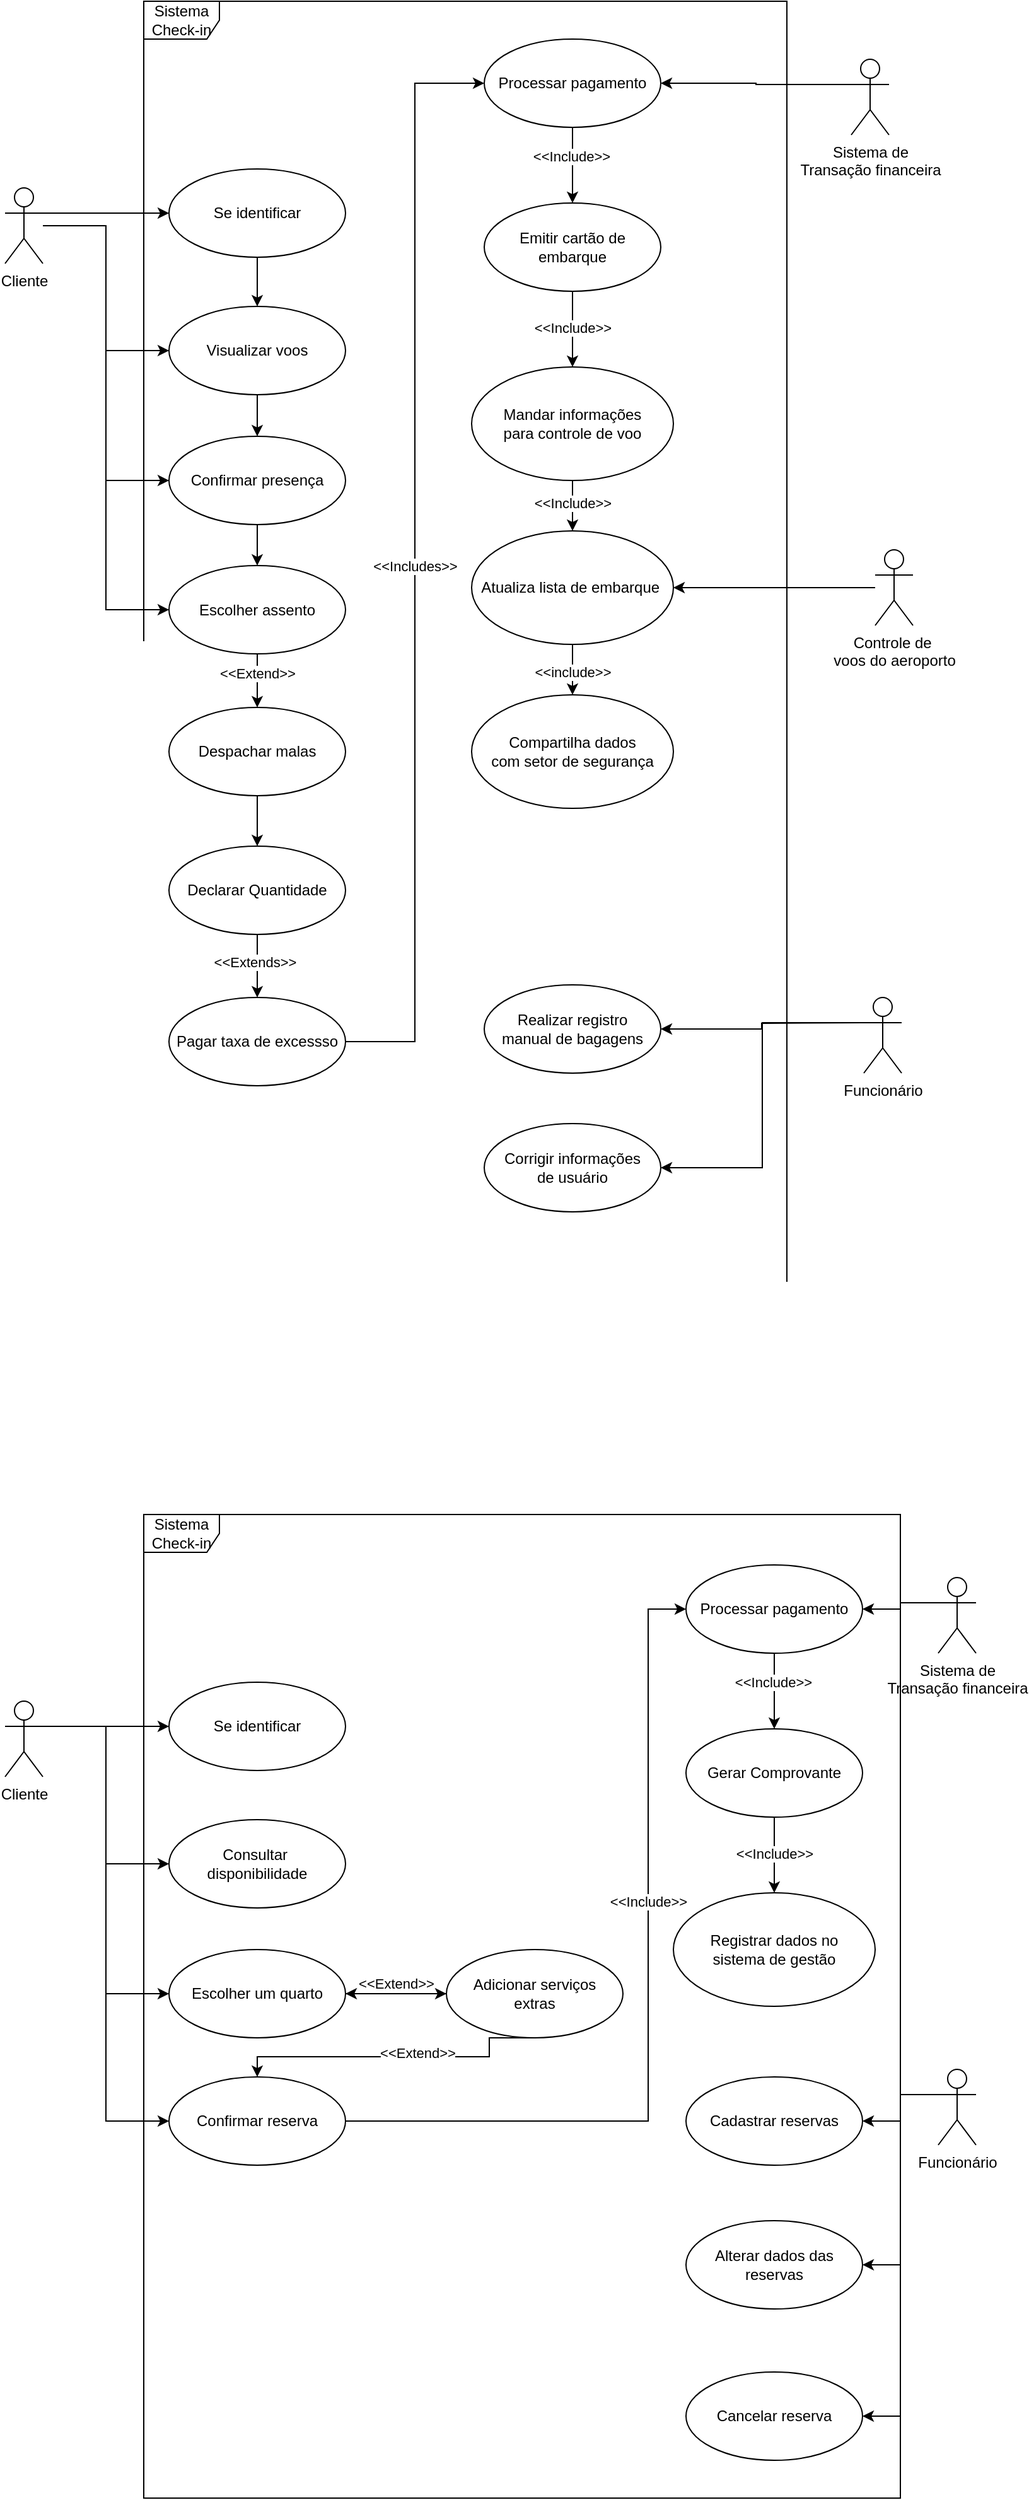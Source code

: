 <mxfile version="28.2.0">
  <diagram name="Página-1" id="6MPPXrmPqgRpuAcWimGA">
    <mxGraphModel dx="1237" dy="690" grid="1" gridSize="10" guides="1" tooltips="1" connect="1" arrows="1" fold="1" page="1" pageScale="1" pageWidth="827" pageHeight="1169" math="0" shadow="0">
      <root>
        <mxCell id="0" />
        <mxCell id="1" parent="0" />
        <mxCell id="Fqgvlu6KV7UC6Oh9KgDD-1" style="edgeStyle=orthogonalEdgeStyle;rounded=0;orthogonalLoop=1;jettySize=auto;html=1;exitX=1;exitY=0.333;exitDx=0;exitDy=0;exitPerimeter=0;entryX=0;entryY=0.5;entryDx=0;entryDy=0;" edge="1" parent="1" source="Fqgvlu6KV7UC6Oh9KgDD-5" target="Fqgvlu6KV7UC6Oh9KgDD-16">
          <mxGeometry relative="1" as="geometry" />
        </mxCell>
        <mxCell id="Fqgvlu6KV7UC6Oh9KgDD-2" style="edgeStyle=orthogonalEdgeStyle;rounded=0;orthogonalLoop=1;jettySize=auto;html=1;entryX=0;entryY=0.5;entryDx=0;entryDy=0;" edge="1" parent="1" source="Fqgvlu6KV7UC6Oh9KgDD-5" target="Fqgvlu6KV7UC6Oh9KgDD-18">
          <mxGeometry relative="1" as="geometry" />
        </mxCell>
        <mxCell id="Fqgvlu6KV7UC6Oh9KgDD-3" style="edgeStyle=orthogonalEdgeStyle;rounded=0;orthogonalLoop=1;jettySize=auto;html=1;entryX=0;entryY=0.5;entryDx=0;entryDy=0;" edge="1" parent="1" source="Fqgvlu6KV7UC6Oh9KgDD-5" target="Fqgvlu6KV7UC6Oh9KgDD-20">
          <mxGeometry relative="1" as="geometry" />
        </mxCell>
        <mxCell id="Fqgvlu6KV7UC6Oh9KgDD-4" style="edgeStyle=orthogonalEdgeStyle;rounded=0;orthogonalLoop=1;jettySize=auto;html=1;entryX=0;entryY=0.5;entryDx=0;entryDy=0;" edge="1" parent="1" source="Fqgvlu6KV7UC6Oh9KgDD-5" target="Fqgvlu6KV7UC6Oh9KgDD-23">
          <mxGeometry relative="1" as="geometry" />
        </mxCell>
        <mxCell id="Fqgvlu6KV7UC6Oh9KgDD-5" value="Cliente" style="shape=umlActor;verticalLabelPosition=bottom;verticalAlign=top;html=1;outlineConnect=0;" vertex="1" parent="1">
          <mxGeometry x="5" y="338" width="30" height="60" as="geometry" />
        </mxCell>
        <mxCell id="Fqgvlu6KV7UC6Oh9KgDD-6" style="edgeStyle=orthogonalEdgeStyle;rounded=0;orthogonalLoop=1;jettySize=auto;html=1;entryX=1;entryY=0.5;entryDx=0;entryDy=0;" edge="1" parent="1" target="Fqgvlu6KV7UC6Oh9KgDD-42">
          <mxGeometry relative="1" as="geometry">
            <mxPoint x="685" y="1000" as="sourcePoint" />
          </mxGeometry>
        </mxCell>
        <mxCell id="Fqgvlu6KV7UC6Oh9KgDD-7" style="edgeStyle=orthogonalEdgeStyle;rounded=0;orthogonalLoop=1;jettySize=auto;html=1;exitX=0;exitY=0.333;exitDx=0;exitDy=0;exitPerimeter=0;entryX=1;entryY=0.5;entryDx=0;entryDy=0;" edge="1" parent="1" source="Fqgvlu6KV7UC6Oh9KgDD-8" target="Fqgvlu6KV7UC6Oh9KgDD-43">
          <mxGeometry relative="1" as="geometry" />
        </mxCell>
        <mxCell id="Fqgvlu6KV7UC6Oh9KgDD-8" value="Funcionário" style="shape=umlActor;verticalLabelPosition=bottom;verticalAlign=top;html=1;outlineConnect=0;" vertex="1" parent="1">
          <mxGeometry x="686" y="980" width="30" height="60" as="geometry" />
        </mxCell>
        <mxCell id="Fqgvlu6KV7UC6Oh9KgDD-9" style="edgeStyle=orthogonalEdgeStyle;rounded=0;orthogonalLoop=1;jettySize=auto;html=1;exitX=0;exitY=0.333;exitDx=0;exitDy=0;exitPerimeter=0;entryX=1;entryY=0.5;entryDx=0;entryDy=0;" edge="1" parent="1" source="Fqgvlu6KV7UC6Oh9KgDD-10" target="Fqgvlu6KV7UC6Oh9KgDD-14">
          <mxGeometry relative="1" as="geometry" />
        </mxCell>
        <mxCell id="Fqgvlu6KV7UC6Oh9KgDD-10" value="Sistema de&lt;div&gt;Transação financeira&lt;/div&gt;" style="shape=umlActor;verticalLabelPosition=bottom;verticalAlign=top;html=1;outlineConnect=0;" vertex="1" parent="1">
          <mxGeometry x="676" y="236" width="30" height="60" as="geometry" />
        </mxCell>
        <mxCell id="Fqgvlu6KV7UC6Oh9KgDD-11" value="Sistema&lt;div&gt;Check-in&lt;/div&gt;" style="shape=umlFrame;whiteSpace=wrap;html=1;pointerEvents=0;" vertex="1" parent="1">
          <mxGeometry x="115" y="190" width="510" height="1080" as="geometry" />
        </mxCell>
        <mxCell id="Fqgvlu6KV7UC6Oh9KgDD-12" value="" style="edgeStyle=orthogonalEdgeStyle;rounded=0;orthogonalLoop=1;jettySize=auto;html=1;" edge="1" parent="1" source="Fqgvlu6KV7UC6Oh9KgDD-14" target="Fqgvlu6KV7UC6Oh9KgDD-34">
          <mxGeometry relative="1" as="geometry" />
        </mxCell>
        <mxCell id="Fqgvlu6KV7UC6Oh9KgDD-13" value="&amp;lt;&amp;lt;Include&amp;gt;&amp;gt;" style="edgeLabel;html=1;align=center;verticalAlign=middle;resizable=0;points=[];" connectable="0" vertex="1" parent="Fqgvlu6KV7UC6Oh9KgDD-12">
          <mxGeometry x="0.119" y="1" relative="1" as="geometry">
            <mxPoint x="-2" y="-11" as="offset" />
          </mxGeometry>
        </mxCell>
        <mxCell id="Fqgvlu6KV7UC6Oh9KgDD-14" value="Processar pagamento" style="ellipse;whiteSpace=wrap;html=1;" vertex="1" parent="1">
          <mxGeometry x="385" y="220" width="140" height="70" as="geometry" />
        </mxCell>
        <mxCell id="Fqgvlu6KV7UC6Oh9KgDD-15" value="" style="edgeStyle=orthogonalEdgeStyle;rounded=0;orthogonalLoop=1;jettySize=auto;html=1;" edge="1" parent="1" source="Fqgvlu6KV7UC6Oh9KgDD-16" target="Fqgvlu6KV7UC6Oh9KgDD-18">
          <mxGeometry relative="1" as="geometry" />
        </mxCell>
        <mxCell id="Fqgvlu6KV7UC6Oh9KgDD-16" value="Se identificar" style="ellipse;whiteSpace=wrap;html=1;" vertex="1" parent="1">
          <mxGeometry x="135" y="323" width="140" height="70" as="geometry" />
        </mxCell>
        <mxCell id="Fqgvlu6KV7UC6Oh9KgDD-17" value="" style="edgeStyle=orthogonalEdgeStyle;rounded=0;orthogonalLoop=1;jettySize=auto;html=1;" edge="1" parent="1" source="Fqgvlu6KV7UC6Oh9KgDD-18" target="Fqgvlu6KV7UC6Oh9KgDD-20">
          <mxGeometry relative="1" as="geometry" />
        </mxCell>
        <mxCell id="Fqgvlu6KV7UC6Oh9KgDD-18" value="Visualizar voos" style="ellipse;whiteSpace=wrap;html=1;" vertex="1" parent="1">
          <mxGeometry x="135" y="432" width="140" height="70" as="geometry" />
        </mxCell>
        <mxCell id="Fqgvlu6KV7UC6Oh9KgDD-19" value="" style="edgeStyle=orthogonalEdgeStyle;rounded=0;orthogonalLoop=1;jettySize=auto;html=1;" edge="1" parent="1" source="Fqgvlu6KV7UC6Oh9KgDD-20" target="Fqgvlu6KV7UC6Oh9KgDD-23">
          <mxGeometry relative="1" as="geometry" />
        </mxCell>
        <mxCell id="Fqgvlu6KV7UC6Oh9KgDD-20" value="Confirmar presença" style="ellipse;whiteSpace=wrap;html=1;" vertex="1" parent="1">
          <mxGeometry x="135" y="535" width="140" height="70" as="geometry" />
        </mxCell>
        <mxCell id="Fqgvlu6KV7UC6Oh9KgDD-21" value="" style="edgeStyle=orthogonalEdgeStyle;rounded=0;orthogonalLoop=1;jettySize=auto;html=1;entryX=0.5;entryY=0;entryDx=0;entryDy=0;" edge="1" parent="1" source="Fqgvlu6KV7UC6Oh9KgDD-23" target="Fqgvlu6KV7UC6Oh9KgDD-25">
          <mxGeometry relative="1" as="geometry">
            <mxPoint x="465" y="595" as="targetPoint" />
          </mxGeometry>
        </mxCell>
        <mxCell id="Fqgvlu6KV7UC6Oh9KgDD-22" value="&amp;lt;&amp;lt;Extend&amp;gt;&amp;gt;" style="edgeLabel;html=1;align=center;verticalAlign=middle;resizable=0;points=[];" connectable="0" vertex="1" parent="Fqgvlu6KV7UC6Oh9KgDD-21">
          <mxGeometry x="0.204" y="1" relative="1" as="geometry">
            <mxPoint x="-1" y="-10" as="offset" />
          </mxGeometry>
        </mxCell>
        <mxCell id="Fqgvlu6KV7UC6Oh9KgDD-23" value="Escolher assento" style="ellipse;whiteSpace=wrap;html=1;" vertex="1" parent="1">
          <mxGeometry x="135" y="637.52" width="140" height="70" as="geometry" />
        </mxCell>
        <mxCell id="Fqgvlu6KV7UC6Oh9KgDD-24" value="" style="edgeStyle=orthogonalEdgeStyle;rounded=0;orthogonalLoop=1;jettySize=auto;html=1;" edge="1" parent="1" source="Fqgvlu6KV7UC6Oh9KgDD-25" target="Fqgvlu6KV7UC6Oh9KgDD-28">
          <mxGeometry relative="1" as="geometry" />
        </mxCell>
        <mxCell id="Fqgvlu6KV7UC6Oh9KgDD-25" value="Despachar malas" style="ellipse;whiteSpace=wrap;html=1;" vertex="1" parent="1">
          <mxGeometry x="135" y="750" width="140" height="70" as="geometry" />
        </mxCell>
        <mxCell id="Fqgvlu6KV7UC6Oh9KgDD-26" value="" style="edgeStyle=orthogonalEdgeStyle;rounded=0;orthogonalLoop=1;jettySize=auto;html=1;" edge="1" parent="1" source="Fqgvlu6KV7UC6Oh9KgDD-28" target="Fqgvlu6KV7UC6Oh9KgDD-31">
          <mxGeometry relative="1" as="geometry" />
        </mxCell>
        <mxCell id="Fqgvlu6KV7UC6Oh9KgDD-27" value="&amp;lt;&amp;lt;Extends&amp;gt;&amp;gt;" style="edgeLabel;html=1;align=center;verticalAlign=middle;resizable=0;points=[];" connectable="0" vertex="1" parent="Fqgvlu6KV7UC6Oh9KgDD-26">
          <mxGeometry x="-0.124" y="-2" relative="1" as="geometry">
            <mxPoint as="offset" />
          </mxGeometry>
        </mxCell>
        <mxCell id="Fqgvlu6KV7UC6Oh9KgDD-28" value="Declarar Quantidade" style="ellipse;whiteSpace=wrap;html=1;" vertex="1" parent="1">
          <mxGeometry x="135" y="860" width="140" height="70" as="geometry" />
        </mxCell>
        <mxCell id="Fqgvlu6KV7UC6Oh9KgDD-29" style="edgeStyle=orthogonalEdgeStyle;rounded=0;orthogonalLoop=1;jettySize=auto;html=1;exitX=1;exitY=0.5;exitDx=0;exitDy=0;entryX=0;entryY=0.5;entryDx=0;entryDy=0;" edge="1" parent="1" source="Fqgvlu6KV7UC6Oh9KgDD-31" target="Fqgvlu6KV7UC6Oh9KgDD-14">
          <mxGeometry relative="1" as="geometry" />
        </mxCell>
        <mxCell id="Fqgvlu6KV7UC6Oh9KgDD-30" value="&amp;lt;&amp;lt;Includes&amp;gt;&amp;gt;" style="edgeLabel;html=1;align=center;verticalAlign=middle;resizable=0;points=[];" connectable="0" vertex="1" parent="Fqgvlu6KV7UC6Oh9KgDD-29">
          <mxGeometry x="-0.006" relative="1" as="geometry">
            <mxPoint as="offset" />
          </mxGeometry>
        </mxCell>
        <mxCell id="Fqgvlu6KV7UC6Oh9KgDD-31" value="Pagar taxa de excessso" style="ellipse;whiteSpace=wrap;html=1;" vertex="1" parent="1">
          <mxGeometry x="135" y="980" width="140" height="70" as="geometry" />
        </mxCell>
        <mxCell id="Fqgvlu6KV7UC6Oh9KgDD-32" value="" style="edgeStyle=orthogonalEdgeStyle;rounded=0;orthogonalLoop=1;jettySize=auto;html=1;" edge="1" parent="1" source="Fqgvlu6KV7UC6Oh9KgDD-34" target="Fqgvlu6KV7UC6Oh9KgDD-37">
          <mxGeometry relative="1" as="geometry">
            <Array as="points">
              <mxPoint x="455" y="440" />
              <mxPoint x="455" y="440" />
            </Array>
          </mxGeometry>
        </mxCell>
        <mxCell id="Fqgvlu6KV7UC6Oh9KgDD-33" value="&amp;lt;&amp;lt;Include&amp;gt;&amp;gt;" style="edgeLabel;html=1;align=center;verticalAlign=middle;resizable=0;points=[];" connectable="0" vertex="1" parent="Fqgvlu6KV7UC6Oh9KgDD-32">
          <mxGeometry x="-0.029" relative="1" as="geometry">
            <mxPoint as="offset" />
          </mxGeometry>
        </mxCell>
        <mxCell id="Fqgvlu6KV7UC6Oh9KgDD-34" value="Emitir cartão de embarque" style="ellipse;whiteSpace=wrap;html=1;" vertex="1" parent="1">
          <mxGeometry x="385" y="350" width="140" height="70" as="geometry" />
        </mxCell>
        <mxCell id="Fqgvlu6KV7UC6Oh9KgDD-35" value="" style="edgeStyle=orthogonalEdgeStyle;rounded=0;orthogonalLoop=1;jettySize=auto;html=1;" edge="1" parent="1" source="Fqgvlu6KV7UC6Oh9KgDD-37" target="Fqgvlu6KV7UC6Oh9KgDD-40">
          <mxGeometry relative="1" as="geometry" />
        </mxCell>
        <mxCell id="Fqgvlu6KV7UC6Oh9KgDD-36" value="&amp;lt;&amp;lt;Include&amp;gt;&amp;gt;" style="edgeLabel;html=1;align=center;verticalAlign=middle;resizable=0;points=[];" connectable="0" vertex="1" parent="Fqgvlu6KV7UC6Oh9KgDD-35">
          <mxGeometry x="-0.13" relative="1" as="geometry">
            <mxPoint as="offset" />
          </mxGeometry>
        </mxCell>
        <mxCell id="Fqgvlu6KV7UC6Oh9KgDD-37" value="Mandar informações&lt;div&gt;para controle de voo&lt;/div&gt;" style="ellipse;whiteSpace=wrap;html=1;" vertex="1" parent="1">
          <mxGeometry x="375" y="480" width="160" height="90" as="geometry" />
        </mxCell>
        <mxCell id="Fqgvlu6KV7UC6Oh9KgDD-38" value="" style="edgeStyle=orthogonalEdgeStyle;rounded=0;orthogonalLoop=1;jettySize=auto;html=1;" edge="1" parent="1" source="Fqgvlu6KV7UC6Oh9KgDD-40" target="Fqgvlu6KV7UC6Oh9KgDD-41">
          <mxGeometry relative="1" as="geometry" />
        </mxCell>
        <mxCell id="Fqgvlu6KV7UC6Oh9KgDD-39" value="&amp;lt;&amp;lt;include&amp;gt;&amp;gt;" style="edgeLabel;html=1;align=center;verticalAlign=middle;resizable=0;points=[];" connectable="0" vertex="1" parent="Fqgvlu6KV7UC6Oh9KgDD-38">
          <mxGeometry x="0.065" relative="1" as="geometry">
            <mxPoint as="offset" />
          </mxGeometry>
        </mxCell>
        <mxCell id="Fqgvlu6KV7UC6Oh9KgDD-40" value="Atualiza lista de embarque&amp;nbsp;" style="ellipse;whiteSpace=wrap;html=1;" vertex="1" parent="1">
          <mxGeometry x="375" y="610" width="160" height="90" as="geometry" />
        </mxCell>
        <mxCell id="Fqgvlu6KV7UC6Oh9KgDD-41" value="Compartilha dados&lt;div&gt;com setor de segurança&lt;/div&gt;" style="ellipse;whiteSpace=wrap;html=1;" vertex="1" parent="1">
          <mxGeometry x="375" y="740" width="160" height="90" as="geometry" />
        </mxCell>
        <mxCell id="Fqgvlu6KV7UC6Oh9KgDD-42" value="Realizar registro&lt;div&gt;manual de bagagens&lt;/div&gt;" style="ellipse;whiteSpace=wrap;html=1;" vertex="1" parent="1">
          <mxGeometry x="385" y="970" width="140" height="70" as="geometry" />
        </mxCell>
        <mxCell id="Fqgvlu6KV7UC6Oh9KgDD-43" value="Corrigir informações&lt;div&gt;de usuário&lt;/div&gt;" style="ellipse;whiteSpace=wrap;html=1;" vertex="1" parent="1">
          <mxGeometry x="385" y="1080" width="140" height="70" as="geometry" />
        </mxCell>
        <mxCell id="Fqgvlu6KV7UC6Oh9KgDD-44" style="edgeStyle=orthogonalEdgeStyle;rounded=0;orthogonalLoop=1;jettySize=auto;html=1;" edge="1" parent="1" source="Fqgvlu6KV7UC6Oh9KgDD-45" target="Fqgvlu6KV7UC6Oh9KgDD-40">
          <mxGeometry relative="1" as="geometry" />
        </mxCell>
        <mxCell id="Fqgvlu6KV7UC6Oh9KgDD-45" value="Controle de&amp;nbsp;&lt;br&gt;voos do aeroporto" style="shape=umlActor;verticalLabelPosition=bottom;verticalAlign=top;html=1;" vertex="1" parent="1">
          <mxGeometry x="695" y="625" width="30" height="60" as="geometry" />
        </mxCell>
        <mxCell id="Fqgvlu6KV7UC6Oh9KgDD-46" style="edgeStyle=orthogonalEdgeStyle;rounded=0;orthogonalLoop=1;jettySize=auto;html=1;exitX=1;exitY=0.333;exitDx=0;exitDy=0;exitPerimeter=0;entryX=0;entryY=0.5;entryDx=0;entryDy=0;" edge="1" parent="1" source="Fqgvlu6KV7UC6Oh9KgDD-50" target="Fqgvlu6KV7UC6Oh9KgDD-61">
          <mxGeometry relative="1" as="geometry" />
        </mxCell>
        <mxCell id="Fqgvlu6KV7UC6Oh9KgDD-47" style="edgeStyle=orthogonalEdgeStyle;rounded=0;orthogonalLoop=1;jettySize=auto;html=1;exitX=1;exitY=0.333;exitDx=0;exitDy=0;exitPerimeter=0;entryX=0;entryY=0.5;entryDx=0;entryDy=0;" edge="1" parent="1" source="Fqgvlu6KV7UC6Oh9KgDD-50" target="Fqgvlu6KV7UC6Oh9KgDD-62">
          <mxGeometry relative="1" as="geometry" />
        </mxCell>
        <mxCell id="Fqgvlu6KV7UC6Oh9KgDD-48" style="edgeStyle=orthogonalEdgeStyle;rounded=0;orthogonalLoop=1;jettySize=auto;html=1;exitX=1;exitY=0.333;exitDx=0;exitDy=0;exitPerimeter=0;entryX=0;entryY=0.5;entryDx=0;entryDy=0;" edge="1" parent="1" source="Fqgvlu6KV7UC6Oh9KgDD-50" target="Fqgvlu6KV7UC6Oh9KgDD-64">
          <mxGeometry relative="1" as="geometry" />
        </mxCell>
        <mxCell id="Fqgvlu6KV7UC6Oh9KgDD-49" style="edgeStyle=orthogonalEdgeStyle;rounded=0;orthogonalLoop=1;jettySize=auto;html=1;exitX=1;exitY=0.333;exitDx=0;exitDy=0;exitPerimeter=0;entryX=0;entryY=0.5;entryDx=0;entryDy=0;" edge="1" parent="1" source="Fqgvlu6KV7UC6Oh9KgDD-50" target="Fqgvlu6KV7UC6Oh9KgDD-70">
          <mxGeometry relative="1" as="geometry" />
        </mxCell>
        <mxCell id="Fqgvlu6KV7UC6Oh9KgDD-50" value="Cliente" style="shape=umlActor;verticalLabelPosition=bottom;verticalAlign=top;html=1;outlineConnect=0;" vertex="1" parent="1">
          <mxGeometry x="5" y="1538" width="30" height="60" as="geometry" />
        </mxCell>
        <mxCell id="Fqgvlu6KV7UC6Oh9KgDD-51" style="edgeStyle=orthogonalEdgeStyle;rounded=0;orthogonalLoop=1;jettySize=auto;html=1;exitX=0;exitY=0.333;exitDx=0;exitDy=0;exitPerimeter=0;entryX=1;entryY=0.5;entryDx=0;entryDy=0;" edge="1" parent="1" source="Fqgvlu6KV7UC6Oh9KgDD-54" target="Fqgvlu6KV7UC6Oh9KgDD-78">
          <mxGeometry relative="1" as="geometry" />
        </mxCell>
        <mxCell id="Fqgvlu6KV7UC6Oh9KgDD-52" style="edgeStyle=orthogonalEdgeStyle;rounded=0;orthogonalLoop=1;jettySize=auto;html=1;exitX=0;exitY=0.333;exitDx=0;exitDy=0;exitPerimeter=0;entryX=1;entryY=0.5;entryDx=0;entryDy=0;" edge="1" parent="1" source="Fqgvlu6KV7UC6Oh9KgDD-54" target="Fqgvlu6KV7UC6Oh9KgDD-79">
          <mxGeometry relative="1" as="geometry" />
        </mxCell>
        <mxCell id="Fqgvlu6KV7UC6Oh9KgDD-53" style="edgeStyle=orthogonalEdgeStyle;rounded=0;orthogonalLoop=1;jettySize=auto;html=1;exitX=0;exitY=0.333;exitDx=0;exitDy=0;exitPerimeter=0;entryX=1;entryY=0.5;entryDx=0;entryDy=0;" edge="1" parent="1" source="Fqgvlu6KV7UC6Oh9KgDD-54" target="Fqgvlu6KV7UC6Oh9KgDD-77">
          <mxGeometry relative="1" as="geometry" />
        </mxCell>
        <mxCell id="Fqgvlu6KV7UC6Oh9KgDD-54" value="Funcionário" style="shape=umlActor;verticalLabelPosition=bottom;verticalAlign=top;html=1;outlineConnect=0;" vertex="1" parent="1">
          <mxGeometry x="745" y="1830" width="30" height="60" as="geometry" />
        </mxCell>
        <mxCell id="Fqgvlu6KV7UC6Oh9KgDD-55" style="edgeStyle=orthogonalEdgeStyle;rounded=0;orthogonalLoop=1;jettySize=auto;html=1;exitX=0;exitY=0.333;exitDx=0;exitDy=0;exitPerimeter=0;entryX=1;entryY=0.5;entryDx=0;entryDy=0;" edge="1" parent="1" source="Fqgvlu6KV7UC6Oh9KgDD-56" target="Fqgvlu6KV7UC6Oh9KgDD-60">
          <mxGeometry relative="1" as="geometry" />
        </mxCell>
        <mxCell id="Fqgvlu6KV7UC6Oh9KgDD-56" value="Sistema de&lt;div&gt;Transação financeira&lt;/div&gt;" style="shape=umlActor;verticalLabelPosition=bottom;verticalAlign=top;html=1;outlineConnect=0;" vertex="1" parent="1">
          <mxGeometry x="745" y="1440" width="30" height="60" as="geometry" />
        </mxCell>
        <mxCell id="Fqgvlu6KV7UC6Oh9KgDD-57" value="Sistema&lt;div&gt;Check-in&lt;/div&gt;" style="shape=umlFrame;whiteSpace=wrap;html=1;pointerEvents=0;" vertex="1" parent="1">
          <mxGeometry x="115" y="1390" width="600" height="780" as="geometry" />
        </mxCell>
        <mxCell id="Fqgvlu6KV7UC6Oh9KgDD-58" value="" style="edgeStyle=orthogonalEdgeStyle;rounded=0;orthogonalLoop=1;jettySize=auto;html=1;" edge="1" parent="1" source="Fqgvlu6KV7UC6Oh9KgDD-60" target="Fqgvlu6KV7UC6Oh9KgDD-75">
          <mxGeometry relative="1" as="geometry" />
        </mxCell>
        <mxCell id="Fqgvlu6KV7UC6Oh9KgDD-59" value="&amp;lt;&amp;lt;Include&amp;gt;&amp;gt;" style="edgeLabel;html=1;align=center;verticalAlign=middle;resizable=0;points=[];" connectable="0" vertex="1" parent="Fqgvlu6KV7UC6Oh9KgDD-58">
          <mxGeometry x="0.119" y="1" relative="1" as="geometry">
            <mxPoint x="-2" y="-11" as="offset" />
          </mxGeometry>
        </mxCell>
        <mxCell id="Fqgvlu6KV7UC6Oh9KgDD-60" value="Processar pagamento" style="ellipse;whiteSpace=wrap;html=1;" vertex="1" parent="1">
          <mxGeometry x="545" y="1430" width="140" height="70" as="geometry" />
        </mxCell>
        <mxCell id="Fqgvlu6KV7UC6Oh9KgDD-61" value="Se identificar" style="ellipse;whiteSpace=wrap;html=1;" vertex="1" parent="1">
          <mxGeometry x="135" y="1523" width="140" height="70" as="geometry" />
        </mxCell>
        <mxCell id="Fqgvlu6KV7UC6Oh9KgDD-62" value="Consultar&amp;nbsp;&lt;div&gt;disponibilidade&lt;/div&gt;" style="ellipse;whiteSpace=wrap;html=1;" vertex="1" parent="1">
          <mxGeometry x="135" y="1632" width="140" height="70" as="geometry" />
        </mxCell>
        <mxCell id="Fqgvlu6KV7UC6Oh9KgDD-63" value="" style="edgeStyle=orthogonalEdgeStyle;rounded=0;orthogonalLoop=1;jettySize=auto;html=1;" edge="1" parent="1" source="Fqgvlu6KV7UC6Oh9KgDD-64" target="Fqgvlu6KV7UC6Oh9KgDD-69">
          <mxGeometry relative="1" as="geometry" />
        </mxCell>
        <mxCell id="Fqgvlu6KV7UC6Oh9KgDD-64" value="Escolher um quarto" style="ellipse;whiteSpace=wrap;html=1;" vertex="1" parent="1">
          <mxGeometry x="135" y="1735" width="140" height="70" as="geometry" />
        </mxCell>
        <mxCell id="Fqgvlu6KV7UC6Oh9KgDD-65" value="" style="edgeStyle=orthogonalEdgeStyle;rounded=0;orthogonalLoop=1;jettySize=auto;html=1;" edge="1" parent="1" source="Fqgvlu6KV7UC6Oh9KgDD-69">
          <mxGeometry relative="1" as="geometry">
            <mxPoint x="275" y="1770" as="targetPoint" />
          </mxGeometry>
        </mxCell>
        <mxCell id="Fqgvlu6KV7UC6Oh9KgDD-66" value="&amp;lt;&amp;lt;Extend&amp;gt;&amp;gt;" style="edgeLabel;html=1;align=center;verticalAlign=middle;resizable=0;points=[];" connectable="0" vertex="1" parent="Fqgvlu6KV7UC6Oh9KgDD-65">
          <mxGeometry x="0.204" y="1" relative="1" as="geometry">
            <mxPoint x="8" y="-10" as="offset" />
          </mxGeometry>
        </mxCell>
        <mxCell id="Fqgvlu6KV7UC6Oh9KgDD-67" style="edgeStyle=orthogonalEdgeStyle;rounded=0;orthogonalLoop=1;jettySize=auto;html=1;exitX=0.5;exitY=1;exitDx=0;exitDy=0;entryX=0.5;entryY=0;entryDx=0;entryDy=0;" edge="1" parent="1" source="Fqgvlu6KV7UC6Oh9KgDD-69" target="Fqgvlu6KV7UC6Oh9KgDD-70">
          <mxGeometry relative="1" as="geometry">
            <Array as="points">
              <mxPoint x="389" y="1820" />
              <mxPoint x="205" y="1820" />
            </Array>
          </mxGeometry>
        </mxCell>
        <mxCell id="Fqgvlu6KV7UC6Oh9KgDD-68" value="&amp;lt;&amp;lt;Extend&amp;gt;&amp;gt;" style="edgeLabel;html=1;align=center;verticalAlign=middle;resizable=0;points=[];" connectable="0" vertex="1" parent="Fqgvlu6KV7UC6Oh9KgDD-67">
          <mxGeometry x="-0.453" y="-3" relative="1" as="geometry">
            <mxPoint x="-40" as="offset" />
          </mxGeometry>
        </mxCell>
        <mxCell id="Fqgvlu6KV7UC6Oh9KgDD-69" value="Adicionar serviços&lt;div&gt;extras&lt;/div&gt;" style="ellipse;whiteSpace=wrap;html=1;" vertex="1" parent="1">
          <mxGeometry x="355" y="1735" width="140" height="70" as="geometry" />
        </mxCell>
        <mxCell id="Fqgvlu6KV7UC6Oh9KgDD-70" value="Confirmar reserva" style="ellipse;whiteSpace=wrap;html=1;" vertex="1" parent="1">
          <mxGeometry x="135" y="1836" width="140" height="70" as="geometry" />
        </mxCell>
        <mxCell id="Fqgvlu6KV7UC6Oh9KgDD-71" style="edgeStyle=orthogonalEdgeStyle;rounded=0;orthogonalLoop=1;jettySize=auto;html=1;exitX=1;exitY=0.5;exitDx=0;exitDy=0;entryX=0;entryY=0.5;entryDx=0;entryDy=0;" edge="1" parent="1" source="Fqgvlu6KV7UC6Oh9KgDD-70" target="Fqgvlu6KV7UC6Oh9KgDD-60">
          <mxGeometry relative="1" as="geometry">
            <mxPoint x="275" y="1990" as="sourcePoint" />
            <mxPoint x="545" y="1470" as="targetPoint" />
            <Array as="points">
              <mxPoint x="515" y="1871" />
              <mxPoint x="515" y="1465" />
            </Array>
          </mxGeometry>
        </mxCell>
        <mxCell id="Fqgvlu6KV7UC6Oh9KgDD-72" value="&amp;lt;&amp;lt;Include&amp;gt;&amp;gt;" style="edgeLabel;html=1;align=center;verticalAlign=middle;resizable=0;points=[];" connectable="0" vertex="1" parent="Fqgvlu6KV7UC6Oh9KgDD-71">
          <mxGeometry x="-0.006" relative="1" as="geometry">
            <mxPoint y="-78" as="offset" />
          </mxGeometry>
        </mxCell>
        <mxCell id="Fqgvlu6KV7UC6Oh9KgDD-73" value="" style="edgeStyle=orthogonalEdgeStyle;rounded=0;orthogonalLoop=1;jettySize=auto;html=1;" edge="1" parent="1" source="Fqgvlu6KV7UC6Oh9KgDD-75" target="Fqgvlu6KV7UC6Oh9KgDD-76">
          <mxGeometry relative="1" as="geometry">
            <Array as="points">
              <mxPoint x="615" y="1650" />
              <mxPoint x="615" y="1650" />
            </Array>
          </mxGeometry>
        </mxCell>
        <mxCell id="Fqgvlu6KV7UC6Oh9KgDD-74" value="&amp;lt;&amp;lt;Include&amp;gt;&amp;gt;" style="edgeLabel;html=1;align=center;verticalAlign=middle;resizable=0;points=[];" connectable="0" vertex="1" parent="Fqgvlu6KV7UC6Oh9KgDD-73">
          <mxGeometry x="-0.029" relative="1" as="geometry">
            <mxPoint as="offset" />
          </mxGeometry>
        </mxCell>
        <mxCell id="Fqgvlu6KV7UC6Oh9KgDD-75" value="Gerar Comprovante" style="ellipse;whiteSpace=wrap;html=1;" vertex="1" parent="1">
          <mxGeometry x="545" y="1560" width="140" height="70" as="geometry" />
        </mxCell>
        <mxCell id="Fqgvlu6KV7UC6Oh9KgDD-76" value="Registrar dados no&lt;div&gt;sistema de gestão&lt;/div&gt;" style="ellipse;whiteSpace=wrap;html=1;" vertex="1" parent="1">
          <mxGeometry x="535" y="1690" width="160" height="90" as="geometry" />
        </mxCell>
        <mxCell id="Fqgvlu6KV7UC6Oh9KgDD-77" value="Cadastrar reservas" style="ellipse;whiteSpace=wrap;html=1;" vertex="1" parent="1">
          <mxGeometry x="545" y="1836" width="140" height="70" as="geometry" />
        </mxCell>
        <mxCell id="Fqgvlu6KV7UC6Oh9KgDD-78" value="Alterar dados das reservas" style="ellipse;whiteSpace=wrap;html=1;" vertex="1" parent="1">
          <mxGeometry x="545" y="1950" width="140" height="70" as="geometry" />
        </mxCell>
        <mxCell id="Fqgvlu6KV7UC6Oh9KgDD-79" value="Cancelar reserva" style="ellipse;whiteSpace=wrap;html=1;" vertex="1" parent="1">
          <mxGeometry x="545" y="2070" width="140" height="70" as="geometry" />
        </mxCell>
      </root>
    </mxGraphModel>
  </diagram>
</mxfile>
